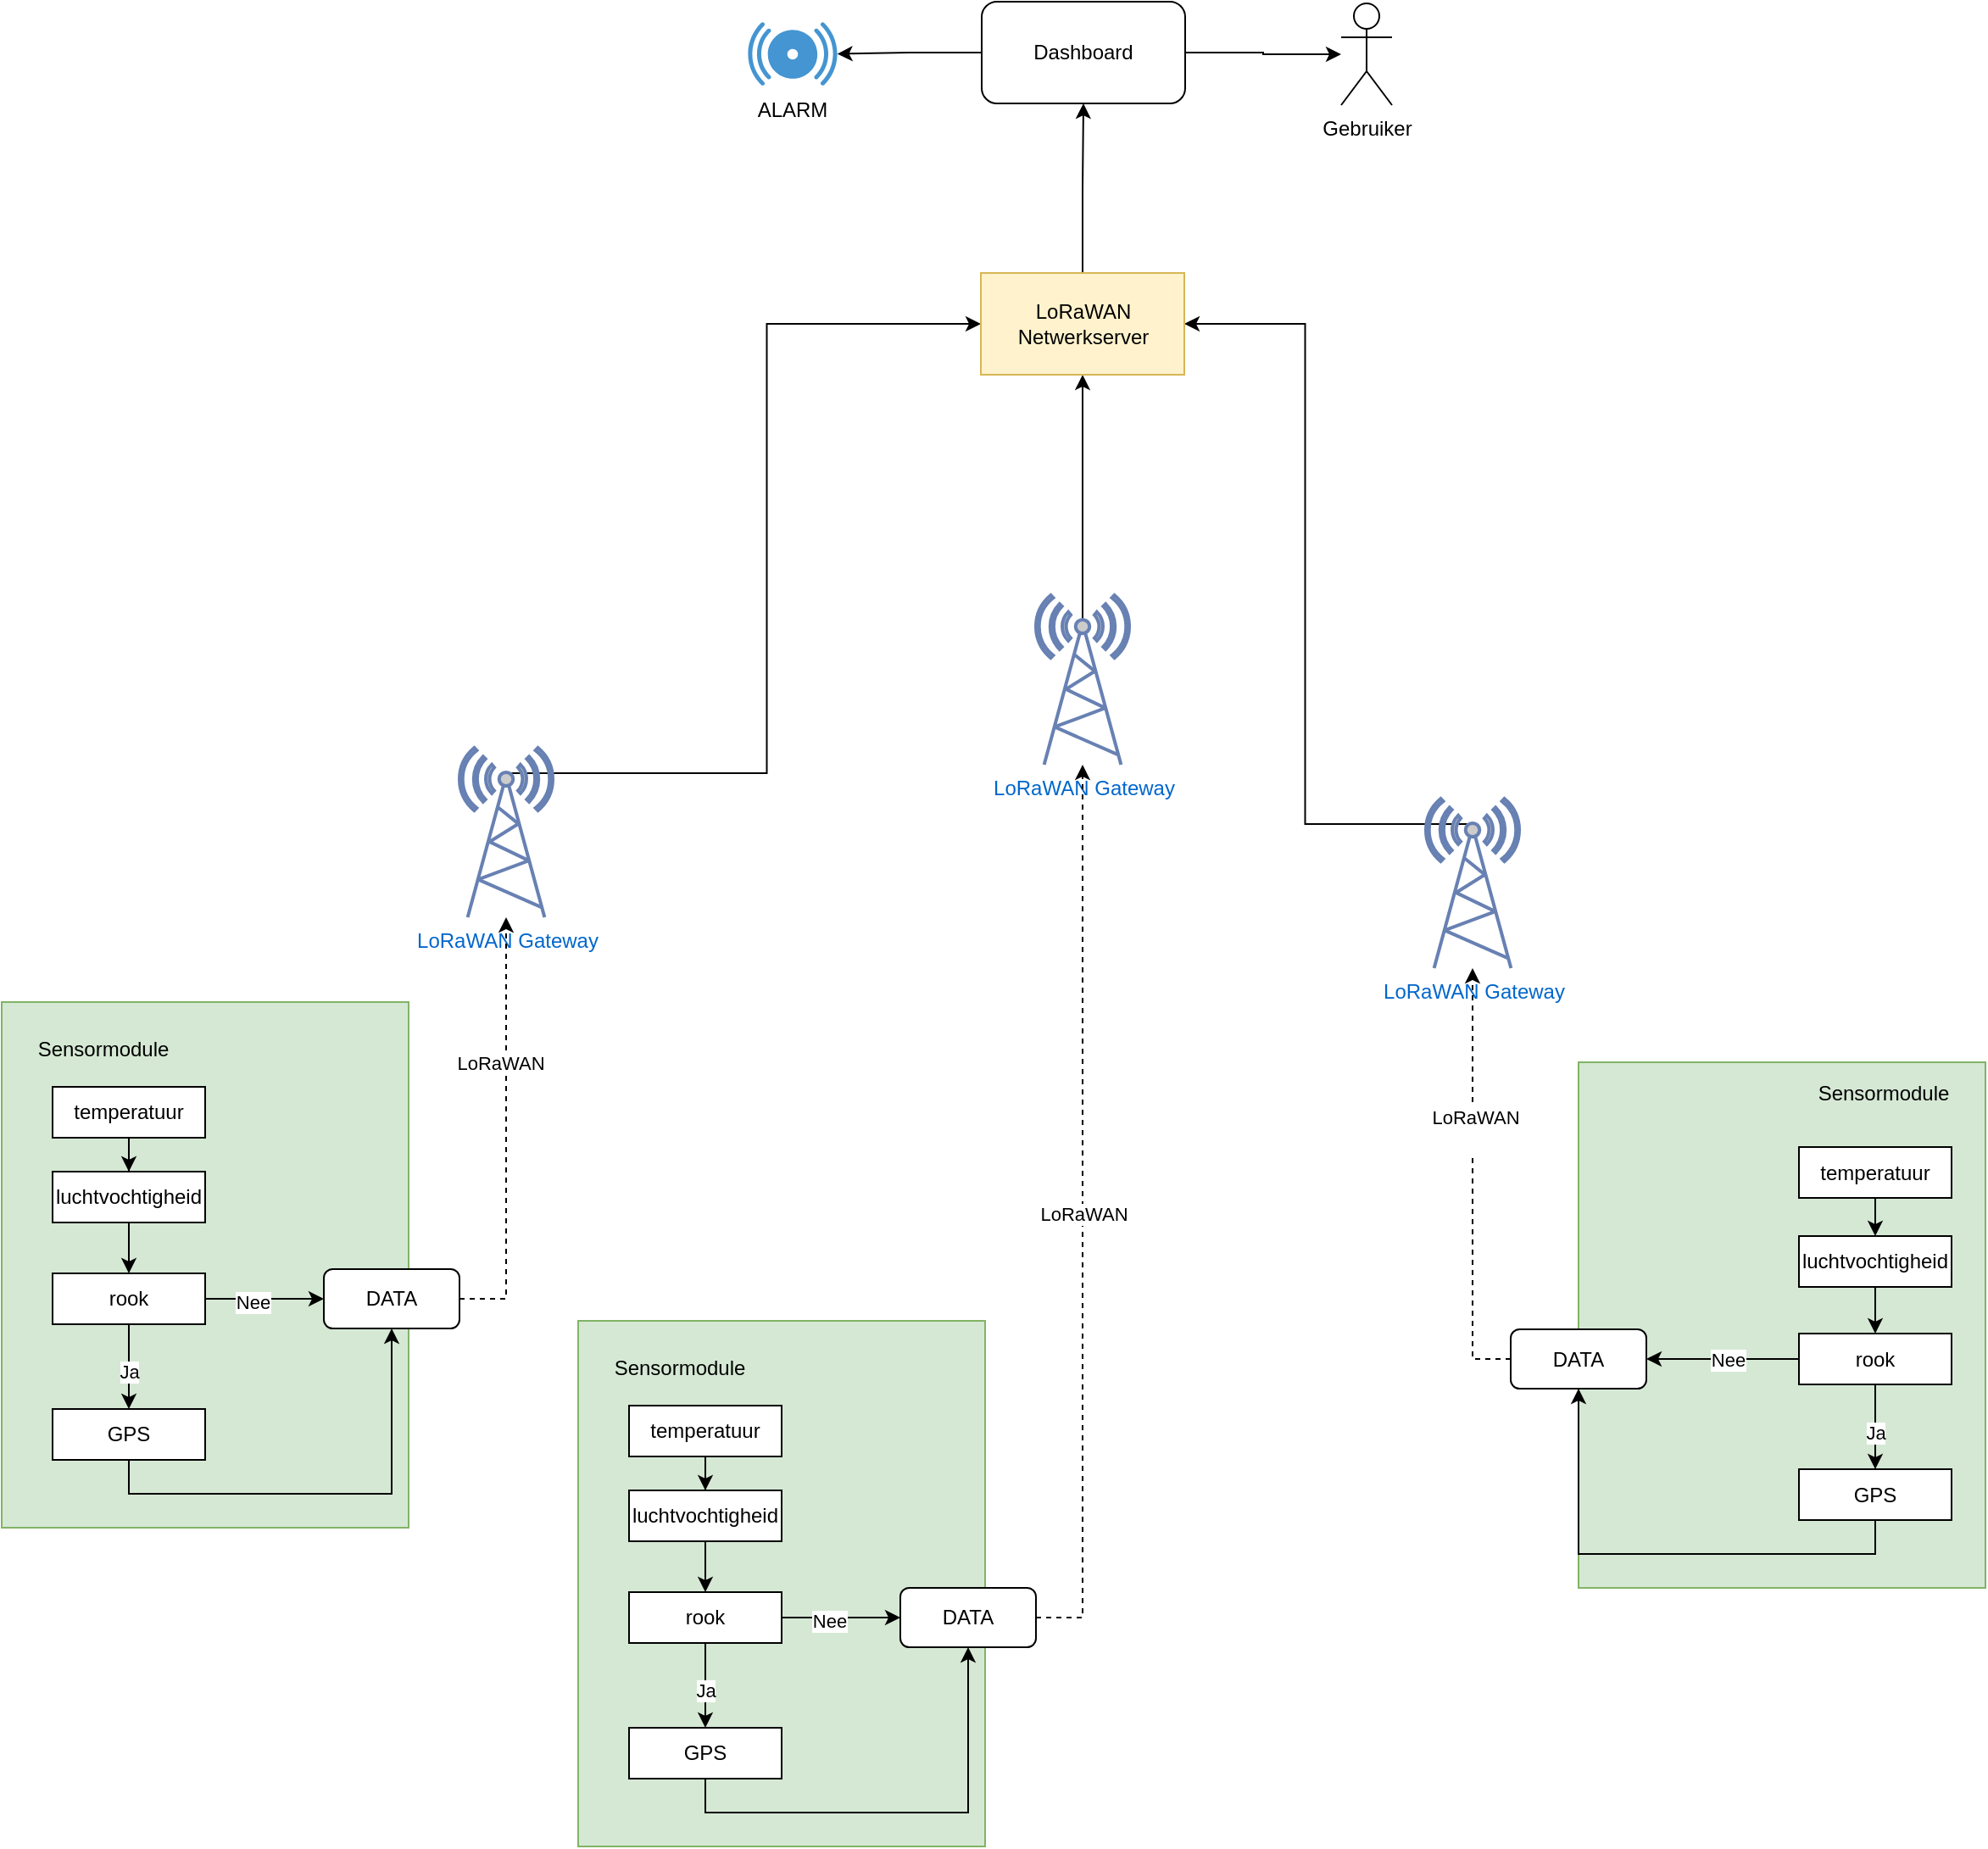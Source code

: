 <mxfile version="27.0.6">
  <diagram name="Page-1" id="3ONSMxISLwRDnwYjrzH0">
    <mxGraphModel dx="2191" dy="1156" grid="1" gridSize="10" guides="1" tooltips="1" connect="1" arrows="1" fold="1" page="1" pageScale="1" pageWidth="1654" pageHeight="2336" math="0" shadow="0">
      <root>
        <mxCell id="0" />
        <mxCell id="1" parent="0" />
        <mxCell id="GTWo0XaGXoC1k16elssN-31" value="" style="rounded=0;whiteSpace=wrap;html=1;fillColor=#d5e8d4;strokeColor=#82b366;" vertex="1" parent="1">
          <mxGeometry x="90" y="670" width="240" height="310" as="geometry" />
        </mxCell>
        <mxCell id="GTWo0XaGXoC1k16elssN-5" style="edgeStyle=orthogonalEdgeStyle;rounded=0;orthogonalLoop=1;jettySize=auto;html=1;exitX=0.5;exitY=0.15;exitDx=0;exitDy=0;exitPerimeter=0;entryX=0;entryY=0.5;entryDx=0;entryDy=0;" edge="1" parent="1" source="GTWo0XaGXoC1k16elssN-1" target="GTWo0XaGXoC1k16elssN-4">
          <mxGeometry relative="1" as="geometry" />
        </mxCell>
        <mxCell id="GTWo0XaGXoC1k16elssN-1" value="LoRaWAN Gateway" style="fontColor=#0066CC;verticalAlign=top;verticalLabelPosition=bottom;labelPosition=center;align=center;html=1;outlineConnect=0;fillColor=#CCCCCC;strokeColor=#6881B3;gradientColor=none;gradientDirection=north;strokeWidth=2;shape=mxgraph.networks.radio_tower;" vertex="1" parent="1">
          <mxGeometry x="360" y="520" width="55" height="100" as="geometry" />
        </mxCell>
        <mxCell id="GTWo0XaGXoC1k16elssN-6" style="edgeStyle=orthogonalEdgeStyle;rounded=0;orthogonalLoop=1;jettySize=auto;html=1;exitX=0.5;exitY=0.15;exitDx=0;exitDy=0;exitPerimeter=0;entryX=0.5;entryY=1;entryDx=0;entryDy=0;" edge="1" parent="1" source="GTWo0XaGXoC1k16elssN-2" target="GTWo0XaGXoC1k16elssN-4">
          <mxGeometry relative="1" as="geometry" />
        </mxCell>
        <mxCell id="GTWo0XaGXoC1k16elssN-2" value="LoRaWAN Gateway" style="fontColor=#0066CC;verticalAlign=top;verticalLabelPosition=bottom;labelPosition=center;align=center;html=1;outlineConnect=0;fillColor=#CCCCCC;strokeColor=#6881B3;gradientColor=none;gradientDirection=north;strokeWidth=2;shape=mxgraph.networks.radio_tower;" vertex="1" parent="1">
          <mxGeometry x="700" y="430" width="55" height="100" as="geometry" />
        </mxCell>
        <mxCell id="GTWo0XaGXoC1k16elssN-7" style="edgeStyle=orthogonalEdgeStyle;rounded=0;orthogonalLoop=1;jettySize=auto;html=1;exitX=0.5;exitY=0.15;exitDx=0;exitDy=0;exitPerimeter=0;entryX=1;entryY=0.5;entryDx=0;entryDy=0;" edge="1" parent="1" source="GTWo0XaGXoC1k16elssN-3" target="GTWo0XaGXoC1k16elssN-4">
          <mxGeometry relative="1" as="geometry" />
        </mxCell>
        <mxCell id="GTWo0XaGXoC1k16elssN-3" value="LoRaWAN Gateway" style="fontColor=#0066CC;verticalAlign=top;verticalLabelPosition=bottom;labelPosition=center;align=center;html=1;outlineConnect=0;fillColor=#CCCCCC;strokeColor=#6881B3;gradientColor=none;gradientDirection=north;strokeWidth=2;shape=mxgraph.networks.radio_tower;" vertex="1" parent="1">
          <mxGeometry x="930" y="550" width="55" height="100" as="geometry" />
        </mxCell>
        <mxCell id="GTWo0XaGXoC1k16elssN-10" style="edgeStyle=orthogonalEdgeStyle;rounded=0;orthogonalLoop=1;jettySize=auto;html=1;exitX=0.5;exitY=0;exitDx=0;exitDy=0;entryX=0.5;entryY=1;entryDx=0;entryDy=0;" edge="1" parent="1" source="GTWo0XaGXoC1k16elssN-4" target="GTWo0XaGXoC1k16elssN-9">
          <mxGeometry relative="1" as="geometry" />
        </mxCell>
        <mxCell id="GTWo0XaGXoC1k16elssN-4" value="LoRaWAN Netwerkserver" style="rounded=0;whiteSpace=wrap;html=1;fillColor=#fff2cc;strokeColor=#d6b656;" vertex="1" parent="1">
          <mxGeometry x="667.5" y="240" width="120" height="60" as="geometry" />
        </mxCell>
        <mxCell id="GTWo0XaGXoC1k16elssN-13" value="" style="edgeStyle=orthogonalEdgeStyle;rounded=0;orthogonalLoop=1;jettySize=auto;html=1;" edge="1" parent="1" source="GTWo0XaGXoC1k16elssN-9" target="GTWo0XaGXoC1k16elssN-12">
          <mxGeometry relative="1" as="geometry" />
        </mxCell>
        <mxCell id="GTWo0XaGXoC1k16elssN-15" value="" style="edgeStyle=orthogonalEdgeStyle;rounded=0;orthogonalLoop=1;jettySize=auto;html=1;" edge="1" parent="1" source="GTWo0XaGXoC1k16elssN-9" target="GTWo0XaGXoC1k16elssN-14">
          <mxGeometry relative="1" as="geometry" />
        </mxCell>
        <mxCell id="GTWo0XaGXoC1k16elssN-9" value="Dashboard" style="rounded=1;whiteSpace=wrap;html=1;" vertex="1" parent="1">
          <mxGeometry x="668" y="80" width="120" height="60" as="geometry" />
        </mxCell>
        <mxCell id="GTWo0XaGXoC1k16elssN-12" value="ALARM" style="shadow=0;dashed=0;html=1;strokeColor=none;fillColor=#4495D1;labelPosition=center;verticalLabelPosition=bottom;verticalAlign=top;align=center;outlineConnect=0;shape=mxgraph.veeam.2d.alarm;" vertex="1" parent="1">
          <mxGeometry x="530" y="92" width="52.8" height="37.6" as="geometry" />
        </mxCell>
        <mxCell id="GTWo0XaGXoC1k16elssN-14" value="Gebruiker" style="shape=umlActor;verticalLabelPosition=bottom;verticalAlign=top;html=1;outlineConnect=0;" vertex="1" parent="1">
          <mxGeometry x="880" y="81" width="30" height="60" as="geometry" />
        </mxCell>
        <mxCell id="GTWo0XaGXoC1k16elssN-17" value="&#xa;Sensormodule&#xa;&#xa;" style="text;html=1;align=center;verticalAlign=middle;whiteSpace=wrap;rounded=0;" vertex="1" parent="1">
          <mxGeometry x="120" y="690" width="60" height="30" as="geometry" />
        </mxCell>
        <mxCell id="GTWo0XaGXoC1k16elssN-26" style="edgeStyle=orthogonalEdgeStyle;rounded=0;orthogonalLoop=1;jettySize=auto;html=1;exitX=0.5;exitY=1;exitDx=0;exitDy=0;" edge="1" parent="1" source="GTWo0XaGXoC1k16elssN-19" target="GTWo0XaGXoC1k16elssN-20">
          <mxGeometry relative="1" as="geometry" />
        </mxCell>
        <mxCell id="GTWo0XaGXoC1k16elssN-19" value="temperatuur" style="rounded=0;whiteSpace=wrap;html=1;" vertex="1" parent="1">
          <mxGeometry x="120" y="720" width="90" height="30" as="geometry" />
        </mxCell>
        <mxCell id="GTWo0XaGXoC1k16elssN-27" style="edgeStyle=orthogonalEdgeStyle;rounded=0;orthogonalLoop=1;jettySize=auto;html=1;exitX=0.5;exitY=1;exitDx=0;exitDy=0;entryX=0.5;entryY=0;entryDx=0;entryDy=0;" edge="1" parent="1" source="GTWo0XaGXoC1k16elssN-20" target="GTWo0XaGXoC1k16elssN-21">
          <mxGeometry relative="1" as="geometry" />
        </mxCell>
        <mxCell id="GTWo0XaGXoC1k16elssN-20" value="luchtvochtigheid" style="rounded=0;whiteSpace=wrap;html=1;" vertex="1" parent="1">
          <mxGeometry x="120" y="770" width="90" height="30" as="geometry" />
        </mxCell>
        <mxCell id="GTWo0XaGXoC1k16elssN-23" value="" style="edgeStyle=orthogonalEdgeStyle;rounded=0;orthogonalLoop=1;jettySize=auto;html=1;" edge="1" parent="1" source="GTWo0XaGXoC1k16elssN-21" target="GTWo0XaGXoC1k16elssN-22">
          <mxGeometry relative="1" as="geometry" />
        </mxCell>
        <mxCell id="GTWo0XaGXoC1k16elssN-35" value="Ja" style="edgeLabel;html=1;align=center;verticalAlign=middle;resizable=0;points=[];" vertex="1" connectable="0" parent="GTWo0XaGXoC1k16elssN-23">
          <mxGeometry x="0.126" relative="1" as="geometry">
            <mxPoint as="offset" />
          </mxGeometry>
        </mxCell>
        <mxCell id="GTWo0XaGXoC1k16elssN-32" style="edgeStyle=orthogonalEdgeStyle;rounded=0;orthogonalLoop=1;jettySize=auto;html=1;exitX=1;exitY=0.5;exitDx=0;exitDy=0;entryX=0;entryY=0.5;entryDx=0;entryDy=0;" edge="1" parent="1" source="GTWo0XaGXoC1k16elssN-21" target="GTWo0XaGXoC1k16elssN-30">
          <mxGeometry relative="1" as="geometry" />
        </mxCell>
        <mxCell id="GTWo0XaGXoC1k16elssN-34" value="Nee" style="edgeLabel;html=1;align=center;verticalAlign=middle;resizable=0;points=[];" vertex="1" connectable="0" parent="GTWo0XaGXoC1k16elssN-32">
          <mxGeometry x="-0.212" y="-2" relative="1" as="geometry">
            <mxPoint as="offset" />
          </mxGeometry>
        </mxCell>
        <mxCell id="GTWo0XaGXoC1k16elssN-21" value="rook" style="rounded=0;whiteSpace=wrap;html=1;" vertex="1" parent="1">
          <mxGeometry x="120" y="830" width="90" height="30" as="geometry" />
        </mxCell>
        <mxCell id="GTWo0XaGXoC1k16elssN-33" style="edgeStyle=orthogonalEdgeStyle;rounded=0;orthogonalLoop=1;jettySize=auto;html=1;exitX=0.5;exitY=1;exitDx=0;exitDy=0;entryX=0.5;entryY=1;entryDx=0;entryDy=0;" edge="1" parent="1" source="GTWo0XaGXoC1k16elssN-22" target="GTWo0XaGXoC1k16elssN-30">
          <mxGeometry relative="1" as="geometry" />
        </mxCell>
        <mxCell id="GTWo0XaGXoC1k16elssN-22" value="GPS" style="rounded=0;whiteSpace=wrap;html=1;" vertex="1" parent="1">
          <mxGeometry x="120" y="910" width="90" height="30" as="geometry" />
        </mxCell>
        <mxCell id="GTWo0XaGXoC1k16elssN-36" style="edgeStyle=orthogonalEdgeStyle;rounded=0;orthogonalLoop=1;jettySize=auto;html=1;exitX=1;exitY=0.5;exitDx=0;exitDy=0;dashed=1;" edge="1" parent="1" source="GTWo0XaGXoC1k16elssN-30" target="GTWo0XaGXoC1k16elssN-1">
          <mxGeometry relative="1" as="geometry" />
        </mxCell>
        <mxCell id="GTWo0XaGXoC1k16elssN-69" value="LoRaWAN" style="edgeLabel;html=1;align=center;verticalAlign=middle;resizable=0;points=[];" vertex="1" connectable="0" parent="GTWo0XaGXoC1k16elssN-36">
          <mxGeometry x="0.321" y="4" relative="1" as="geometry">
            <mxPoint as="offset" />
          </mxGeometry>
        </mxCell>
        <mxCell id="GTWo0XaGXoC1k16elssN-30" value="DATA" style="rounded=1;whiteSpace=wrap;html=1;" vertex="1" parent="1">
          <mxGeometry x="280" y="827.5" width="80" height="35" as="geometry" />
        </mxCell>
        <mxCell id="GTWo0XaGXoC1k16elssN-37" value="" style="rounded=0;whiteSpace=wrap;html=1;fillColor=#d5e8d4;strokeColor=#82b366;" vertex="1" parent="1">
          <mxGeometry x="430" y="858" width="240" height="310" as="geometry" />
        </mxCell>
        <mxCell id="GTWo0XaGXoC1k16elssN-38" value="&#xa;Sensormodule&#xa;&#xa;" style="text;html=1;align=center;verticalAlign=middle;whiteSpace=wrap;rounded=0;" vertex="1" parent="1">
          <mxGeometry x="460" y="878" width="60" height="30" as="geometry" />
        </mxCell>
        <mxCell id="GTWo0XaGXoC1k16elssN-39" style="edgeStyle=orthogonalEdgeStyle;rounded=0;orthogonalLoop=1;jettySize=auto;html=1;exitX=0.5;exitY=1;exitDx=0;exitDy=0;" edge="1" parent="1" source="GTWo0XaGXoC1k16elssN-40" target="GTWo0XaGXoC1k16elssN-42">
          <mxGeometry relative="1" as="geometry" />
        </mxCell>
        <mxCell id="GTWo0XaGXoC1k16elssN-40" value="temperatuur" style="rounded=0;whiteSpace=wrap;html=1;" vertex="1" parent="1">
          <mxGeometry x="460" y="908" width="90" height="30" as="geometry" />
        </mxCell>
        <mxCell id="GTWo0XaGXoC1k16elssN-41" style="edgeStyle=orthogonalEdgeStyle;rounded=0;orthogonalLoop=1;jettySize=auto;html=1;exitX=0.5;exitY=1;exitDx=0;exitDy=0;entryX=0.5;entryY=0;entryDx=0;entryDy=0;" edge="1" parent="1" source="GTWo0XaGXoC1k16elssN-42" target="GTWo0XaGXoC1k16elssN-47">
          <mxGeometry relative="1" as="geometry" />
        </mxCell>
        <mxCell id="GTWo0XaGXoC1k16elssN-42" value="luchtvochtigheid" style="rounded=0;whiteSpace=wrap;html=1;" vertex="1" parent="1">
          <mxGeometry x="460" y="958" width="90" height="30" as="geometry" />
        </mxCell>
        <mxCell id="GTWo0XaGXoC1k16elssN-43" value="" style="edgeStyle=orthogonalEdgeStyle;rounded=0;orthogonalLoop=1;jettySize=auto;html=1;" edge="1" parent="1" source="GTWo0XaGXoC1k16elssN-47" target="GTWo0XaGXoC1k16elssN-49">
          <mxGeometry relative="1" as="geometry" />
        </mxCell>
        <mxCell id="GTWo0XaGXoC1k16elssN-44" value="Ja" style="edgeLabel;html=1;align=center;verticalAlign=middle;resizable=0;points=[];" vertex="1" connectable="0" parent="GTWo0XaGXoC1k16elssN-43">
          <mxGeometry x="0.126" relative="1" as="geometry">
            <mxPoint as="offset" />
          </mxGeometry>
        </mxCell>
        <mxCell id="GTWo0XaGXoC1k16elssN-45" style="edgeStyle=orthogonalEdgeStyle;rounded=0;orthogonalLoop=1;jettySize=auto;html=1;exitX=1;exitY=0.5;exitDx=0;exitDy=0;entryX=0;entryY=0.5;entryDx=0;entryDy=0;" edge="1" parent="1" source="GTWo0XaGXoC1k16elssN-47" target="GTWo0XaGXoC1k16elssN-50">
          <mxGeometry relative="1" as="geometry" />
        </mxCell>
        <mxCell id="GTWo0XaGXoC1k16elssN-46" value="Nee" style="edgeLabel;html=1;align=center;verticalAlign=middle;resizable=0;points=[];" vertex="1" connectable="0" parent="GTWo0XaGXoC1k16elssN-45">
          <mxGeometry x="-0.212" y="-2" relative="1" as="geometry">
            <mxPoint as="offset" />
          </mxGeometry>
        </mxCell>
        <mxCell id="GTWo0XaGXoC1k16elssN-47" value="rook" style="rounded=0;whiteSpace=wrap;html=1;" vertex="1" parent="1">
          <mxGeometry x="460" y="1018" width="90" height="30" as="geometry" />
        </mxCell>
        <mxCell id="GTWo0XaGXoC1k16elssN-48" style="edgeStyle=orthogonalEdgeStyle;rounded=0;orthogonalLoop=1;jettySize=auto;html=1;exitX=0.5;exitY=1;exitDx=0;exitDy=0;entryX=0.5;entryY=1;entryDx=0;entryDy=0;" edge="1" parent="1" source="GTWo0XaGXoC1k16elssN-49" target="GTWo0XaGXoC1k16elssN-50">
          <mxGeometry relative="1" as="geometry" />
        </mxCell>
        <mxCell id="GTWo0XaGXoC1k16elssN-49" value="GPS" style="rounded=0;whiteSpace=wrap;html=1;" vertex="1" parent="1">
          <mxGeometry x="460" y="1098" width="90" height="30" as="geometry" />
        </mxCell>
        <mxCell id="GTWo0XaGXoC1k16elssN-50" value="DATA" style="rounded=1;whiteSpace=wrap;html=1;" vertex="1" parent="1">
          <mxGeometry x="620" y="1015.5" width="80" height="35" as="geometry" />
        </mxCell>
        <mxCell id="GTWo0XaGXoC1k16elssN-51" value="" style="rounded=0;whiteSpace=wrap;html=1;fillColor=#d5e8d4;strokeColor=#82b366;" vertex="1" parent="1">
          <mxGeometry x="1020" y="705.5" width="240" height="310" as="geometry" />
        </mxCell>
        <mxCell id="GTWo0XaGXoC1k16elssN-52" value="&#xa;Sensormodule&#xa;&#xa;" style="text;html=1;align=center;verticalAlign=middle;whiteSpace=wrap;rounded=0;" vertex="1" parent="1">
          <mxGeometry x="1170" y="715.5" width="60" height="30" as="geometry" />
        </mxCell>
        <mxCell id="GTWo0XaGXoC1k16elssN-53" style="edgeStyle=orthogonalEdgeStyle;rounded=0;orthogonalLoop=1;jettySize=auto;html=1;exitX=0.5;exitY=1;exitDx=0;exitDy=0;" edge="1" parent="1" source="GTWo0XaGXoC1k16elssN-54" target="GTWo0XaGXoC1k16elssN-56">
          <mxGeometry relative="1" as="geometry" />
        </mxCell>
        <mxCell id="GTWo0XaGXoC1k16elssN-54" value="temperatuur" style="rounded=0;whiteSpace=wrap;html=1;" vertex="1" parent="1">
          <mxGeometry x="1150" y="755.5" width="90" height="30" as="geometry" />
        </mxCell>
        <mxCell id="GTWo0XaGXoC1k16elssN-55" style="edgeStyle=orthogonalEdgeStyle;rounded=0;orthogonalLoop=1;jettySize=auto;html=1;exitX=0.5;exitY=1;exitDx=0;exitDy=0;entryX=0.5;entryY=0;entryDx=0;entryDy=0;" edge="1" parent="1" source="GTWo0XaGXoC1k16elssN-56" target="GTWo0XaGXoC1k16elssN-61">
          <mxGeometry relative="1" as="geometry" />
        </mxCell>
        <mxCell id="GTWo0XaGXoC1k16elssN-56" value="luchtvochtigheid" style="rounded=0;whiteSpace=wrap;html=1;" vertex="1" parent="1">
          <mxGeometry x="1150" y="808" width="90" height="30" as="geometry" />
        </mxCell>
        <mxCell id="GTWo0XaGXoC1k16elssN-57" value="" style="edgeStyle=orthogonalEdgeStyle;rounded=0;orthogonalLoop=1;jettySize=auto;html=1;" edge="1" parent="1" source="GTWo0XaGXoC1k16elssN-61" target="GTWo0XaGXoC1k16elssN-63">
          <mxGeometry relative="1" as="geometry" />
        </mxCell>
        <mxCell id="GTWo0XaGXoC1k16elssN-58" value="Ja" style="edgeLabel;html=1;align=center;verticalAlign=middle;resizable=0;points=[];" vertex="1" connectable="0" parent="GTWo0XaGXoC1k16elssN-57">
          <mxGeometry x="0.126" relative="1" as="geometry">
            <mxPoint as="offset" />
          </mxGeometry>
        </mxCell>
        <mxCell id="GTWo0XaGXoC1k16elssN-65" style="edgeStyle=orthogonalEdgeStyle;rounded=0;orthogonalLoop=1;jettySize=auto;html=1;exitX=0;exitY=0.5;exitDx=0;exitDy=0;entryX=1;entryY=0.5;entryDx=0;entryDy=0;" edge="1" parent="1" source="GTWo0XaGXoC1k16elssN-61" target="GTWo0XaGXoC1k16elssN-64">
          <mxGeometry relative="1" as="geometry" />
        </mxCell>
        <mxCell id="GTWo0XaGXoC1k16elssN-66" value="Nee" style="edgeLabel;html=1;align=center;verticalAlign=middle;resizable=0;points=[];" vertex="1" connectable="0" parent="GTWo0XaGXoC1k16elssN-65">
          <mxGeometry x="-0.064" relative="1" as="geometry">
            <mxPoint as="offset" />
          </mxGeometry>
        </mxCell>
        <mxCell id="GTWo0XaGXoC1k16elssN-61" value="rook" style="rounded=0;whiteSpace=wrap;html=1;" vertex="1" parent="1">
          <mxGeometry x="1150" y="865.5" width="90" height="30" as="geometry" />
        </mxCell>
        <mxCell id="GTWo0XaGXoC1k16elssN-62" style="edgeStyle=orthogonalEdgeStyle;rounded=0;orthogonalLoop=1;jettySize=auto;html=1;exitX=0.5;exitY=1;exitDx=0;exitDy=0;entryX=0.5;entryY=1;entryDx=0;entryDy=0;" edge="1" parent="1" source="GTWo0XaGXoC1k16elssN-63" target="GTWo0XaGXoC1k16elssN-64">
          <mxGeometry relative="1" as="geometry" />
        </mxCell>
        <mxCell id="GTWo0XaGXoC1k16elssN-63" value="GPS" style="rounded=0;whiteSpace=wrap;html=1;" vertex="1" parent="1">
          <mxGeometry x="1150" y="945.5" width="90" height="30" as="geometry" />
        </mxCell>
        <mxCell id="GTWo0XaGXoC1k16elssN-64" value="DATA" style="rounded=1;whiteSpace=wrap;html=1;" vertex="1" parent="1">
          <mxGeometry x="980" y="863" width="80" height="35" as="geometry" />
        </mxCell>
        <mxCell id="GTWo0XaGXoC1k16elssN-67" style="edgeStyle=orthogonalEdgeStyle;rounded=0;orthogonalLoop=1;jettySize=auto;html=1;exitX=0;exitY=0.5;exitDx=0;exitDy=0;entryX=0.5;entryY=1;entryDx=0;entryDy=0;entryPerimeter=0;dashed=1;" edge="1" parent="1" source="GTWo0XaGXoC1k16elssN-64" target="GTWo0XaGXoC1k16elssN-3">
          <mxGeometry relative="1" as="geometry" />
        </mxCell>
        <mxCell id="GTWo0XaGXoC1k16elssN-70" value="LoRaWAN&lt;div&gt;&lt;br&gt;&lt;/div&gt;" style="edgeLabel;html=1;align=center;verticalAlign=middle;resizable=0;points=[];" vertex="1" connectable="0" parent="GTWo0XaGXoC1k16elssN-67">
          <mxGeometry x="0.242" y="-1" relative="1" as="geometry">
            <mxPoint y="-1" as="offset" />
          </mxGeometry>
        </mxCell>
        <mxCell id="GTWo0XaGXoC1k16elssN-68" value="LoRaWAN" style="edgeStyle=orthogonalEdgeStyle;rounded=0;orthogonalLoop=1;jettySize=auto;html=1;exitX=1;exitY=0.5;exitDx=0;exitDy=0;entryX=0.5;entryY=1;entryDx=0;entryDy=0;entryPerimeter=0;dashed=1;" edge="1" parent="1" source="GTWo0XaGXoC1k16elssN-50" target="GTWo0XaGXoC1k16elssN-2">
          <mxGeometry relative="1" as="geometry" />
        </mxCell>
      </root>
    </mxGraphModel>
  </diagram>
</mxfile>
